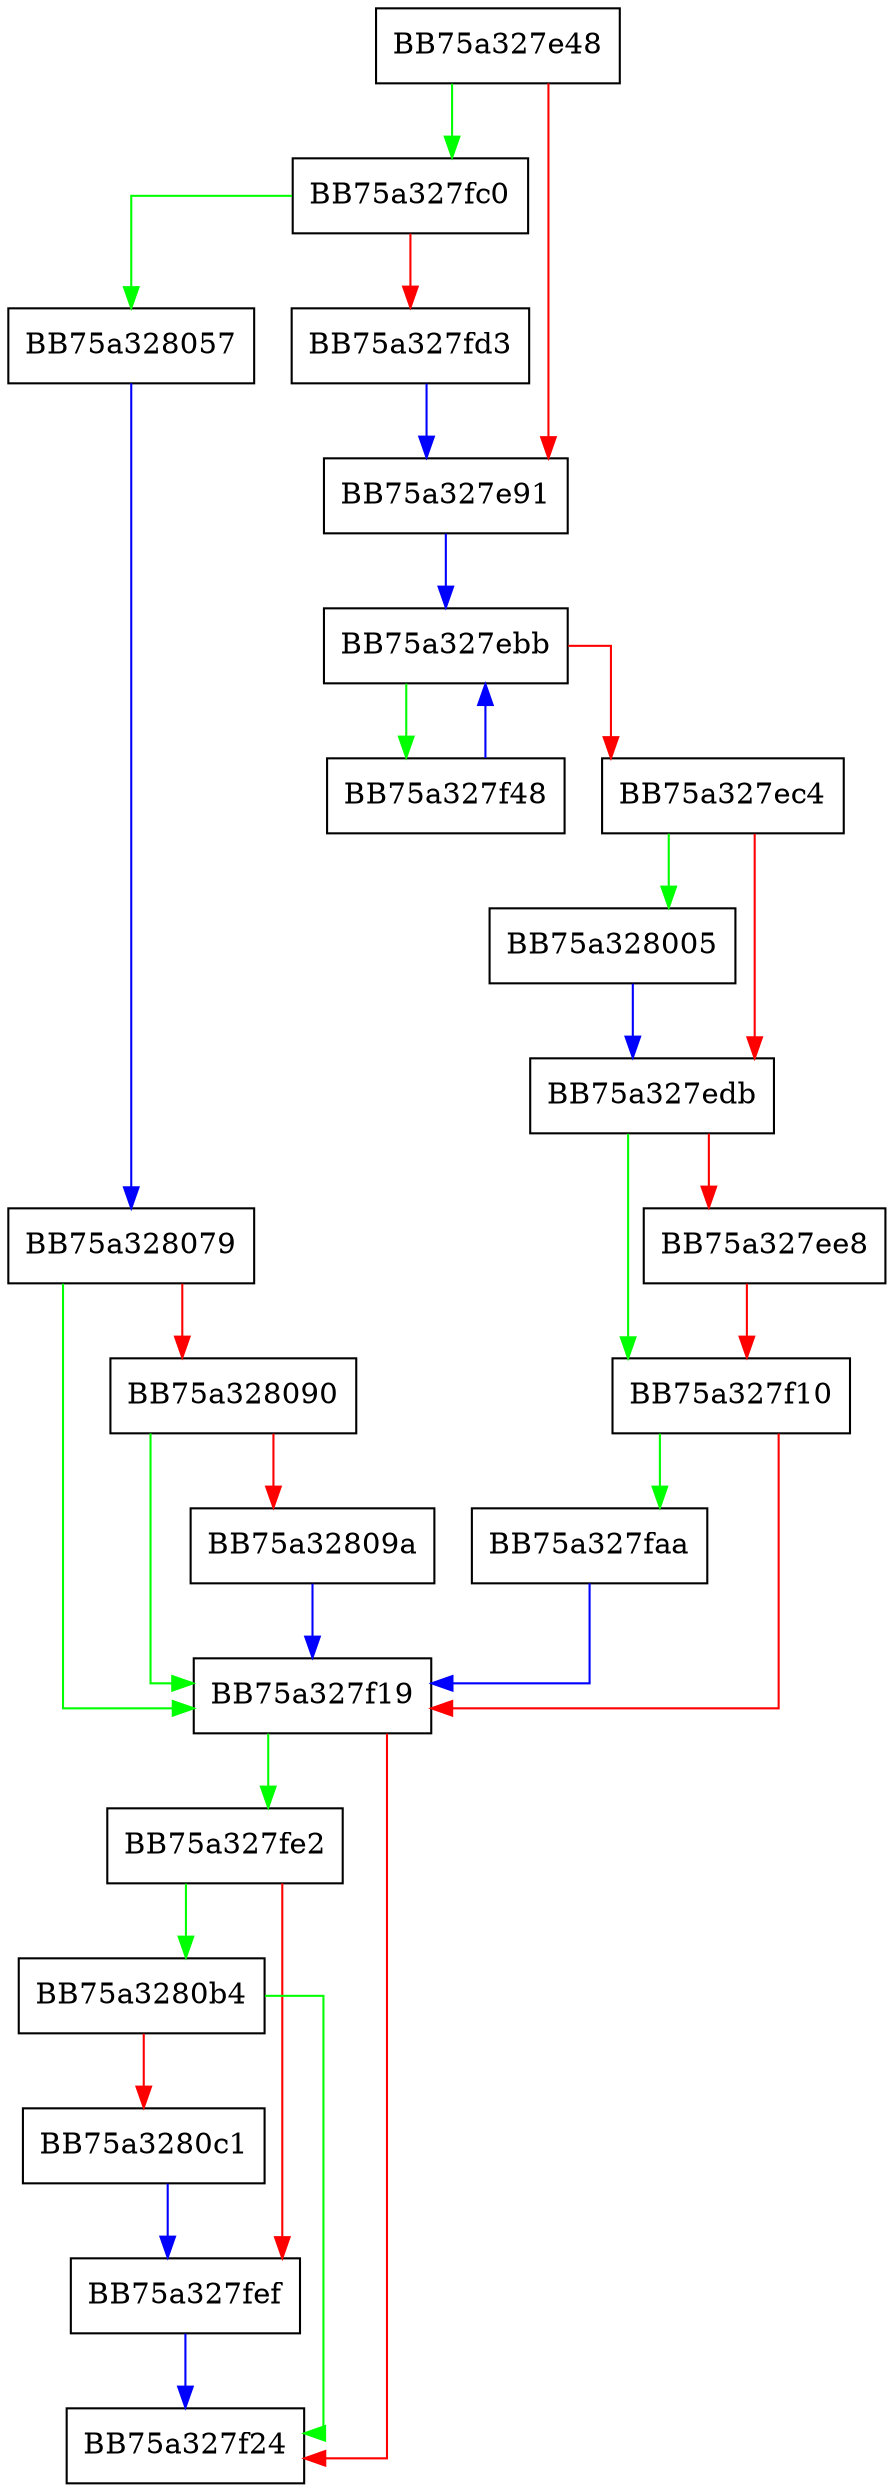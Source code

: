 digraph PurgeContexts {
  node [shape="box"];
  graph [splines=ortho];
  BB75a327e48 -> BB75a327fc0 [color="green"];
  BB75a327e48 -> BB75a327e91 [color="red"];
  BB75a327e91 -> BB75a327ebb [color="blue"];
  BB75a327ebb -> BB75a327f48 [color="green"];
  BB75a327ebb -> BB75a327ec4 [color="red"];
  BB75a327ec4 -> BB75a328005 [color="green"];
  BB75a327ec4 -> BB75a327edb [color="red"];
  BB75a327edb -> BB75a327f10 [color="green"];
  BB75a327edb -> BB75a327ee8 [color="red"];
  BB75a327ee8 -> BB75a327f10 [color="red"];
  BB75a327f10 -> BB75a327faa [color="green"];
  BB75a327f10 -> BB75a327f19 [color="red"];
  BB75a327f19 -> BB75a327fe2 [color="green"];
  BB75a327f19 -> BB75a327f24 [color="red"];
  BB75a327f48 -> BB75a327ebb [color="blue"];
  BB75a327faa -> BB75a327f19 [color="blue"];
  BB75a327fc0 -> BB75a328057 [color="green"];
  BB75a327fc0 -> BB75a327fd3 [color="red"];
  BB75a327fd3 -> BB75a327e91 [color="blue"];
  BB75a327fe2 -> BB75a3280b4 [color="green"];
  BB75a327fe2 -> BB75a327fef [color="red"];
  BB75a327fef -> BB75a327f24 [color="blue"];
  BB75a328005 -> BB75a327edb [color="blue"];
  BB75a328057 -> BB75a328079 [color="blue"];
  BB75a328079 -> BB75a327f19 [color="green"];
  BB75a328079 -> BB75a328090 [color="red"];
  BB75a328090 -> BB75a327f19 [color="green"];
  BB75a328090 -> BB75a32809a [color="red"];
  BB75a32809a -> BB75a327f19 [color="blue"];
  BB75a3280b4 -> BB75a327f24 [color="green"];
  BB75a3280b4 -> BB75a3280c1 [color="red"];
  BB75a3280c1 -> BB75a327fef [color="blue"];
}